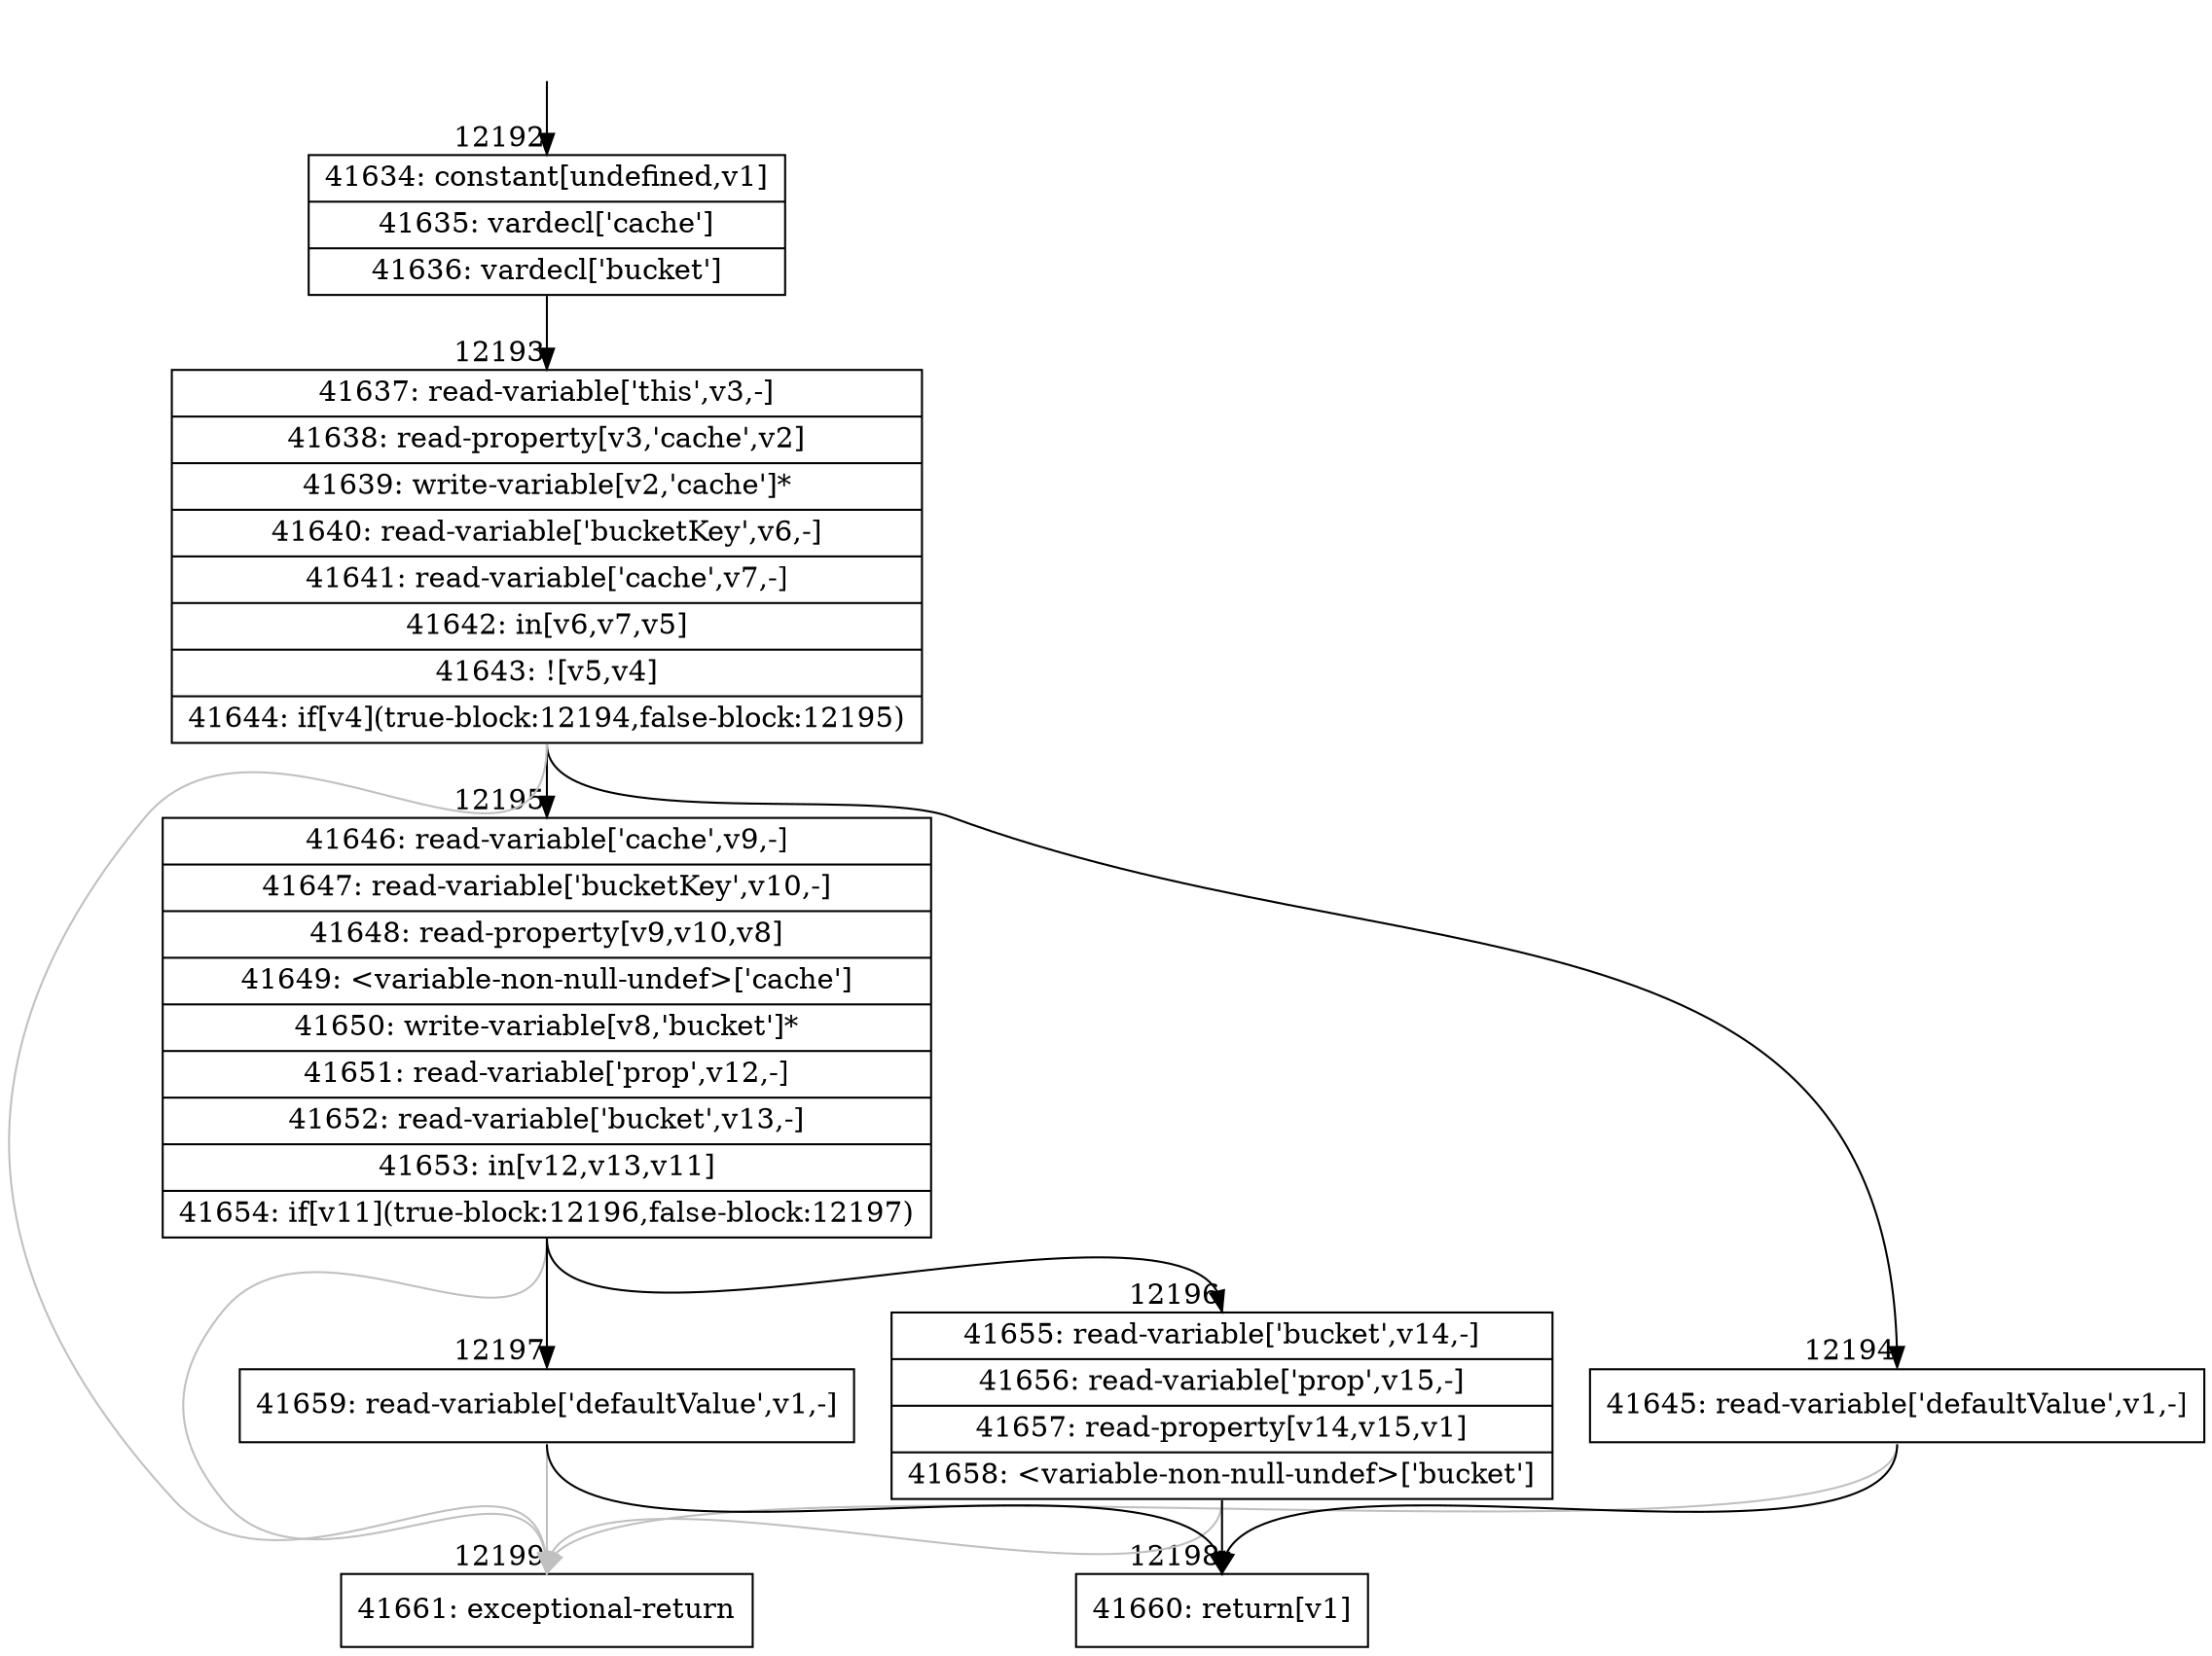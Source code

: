 digraph {
rankdir="TD"
BB_entry1009[shape=none,label=""];
BB_entry1009 -> BB12192 [tailport=s, headport=n, headlabel="    12192"]
BB12192 [shape=record label="{41634: constant[undefined,v1]|41635: vardecl['cache']|41636: vardecl['bucket']}" ] 
BB12192 -> BB12193 [tailport=s, headport=n, headlabel="      12193"]
BB12193 [shape=record label="{41637: read-variable['this',v3,-]|41638: read-property[v3,'cache',v2]|41639: write-variable[v2,'cache']*|41640: read-variable['bucketKey',v6,-]|41641: read-variable['cache',v7,-]|41642: in[v6,v7,v5]|41643: ![v5,v4]|41644: if[v4](true-block:12194,false-block:12195)}" ] 
BB12193 -> BB12194 [tailport=s, headport=n, headlabel="      12194"]
BB12193 -> BB12195 [tailport=s, headport=n, headlabel="      12195"]
BB12193 -> BB12199 [tailport=s, headport=n, color=gray, headlabel="      12199"]
BB12194 [shape=record label="{41645: read-variable['defaultValue',v1,-]}" ] 
BB12194 -> BB12198 [tailport=s, headport=n, headlabel="      12198"]
BB12194 -> BB12199 [tailport=s, headport=n, color=gray]
BB12195 [shape=record label="{41646: read-variable['cache',v9,-]|41647: read-variable['bucketKey',v10,-]|41648: read-property[v9,v10,v8]|41649: \<variable-non-null-undef\>['cache']|41650: write-variable[v8,'bucket']*|41651: read-variable['prop',v12,-]|41652: read-variable['bucket',v13,-]|41653: in[v12,v13,v11]|41654: if[v11](true-block:12196,false-block:12197)}" ] 
BB12195 -> BB12196 [tailport=s, headport=n, headlabel="      12196"]
BB12195 -> BB12197 [tailport=s, headport=n, headlabel="      12197"]
BB12195 -> BB12199 [tailport=s, headport=n, color=gray]
BB12196 [shape=record label="{41655: read-variable['bucket',v14,-]|41656: read-variable['prop',v15,-]|41657: read-property[v14,v15,v1]|41658: \<variable-non-null-undef\>['bucket']}" ] 
BB12196 -> BB12198 [tailport=s, headport=n]
BB12196 -> BB12199 [tailport=s, headport=n, color=gray]
BB12197 [shape=record label="{41659: read-variable['defaultValue',v1,-]}" ] 
BB12197 -> BB12198 [tailport=s, headport=n]
BB12197 -> BB12199 [tailport=s, headport=n, color=gray]
BB12198 [shape=record label="{41660: return[v1]}" ] 
BB12199 [shape=record label="{41661: exceptional-return}" ] 
//#$~ 22430
}
